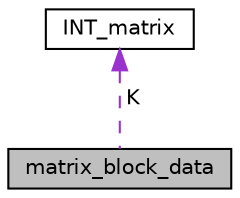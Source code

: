 digraph "matrix_block_data"
{
  edge [fontname="Helvetica",fontsize="10",labelfontname="Helvetica",labelfontsize="10"];
  node [fontname="Helvetica",fontsize="10",shape=record];
  Node1 [label="matrix_block_data",height=0.2,width=0.4,color="black", fillcolor="grey75", style="filled", fontcolor="black"];
  Node2 -> Node1 [dir="back",color="darkorchid3",fontsize="10",style="dashed",label=" K" ,fontname="Helvetica"];
  Node2 [label="INT_matrix",height=0.2,width=0.4,color="black", fillcolor="white", style="filled",URL="$d9/dd1/class_i_n_t__matrix.html"];
}
